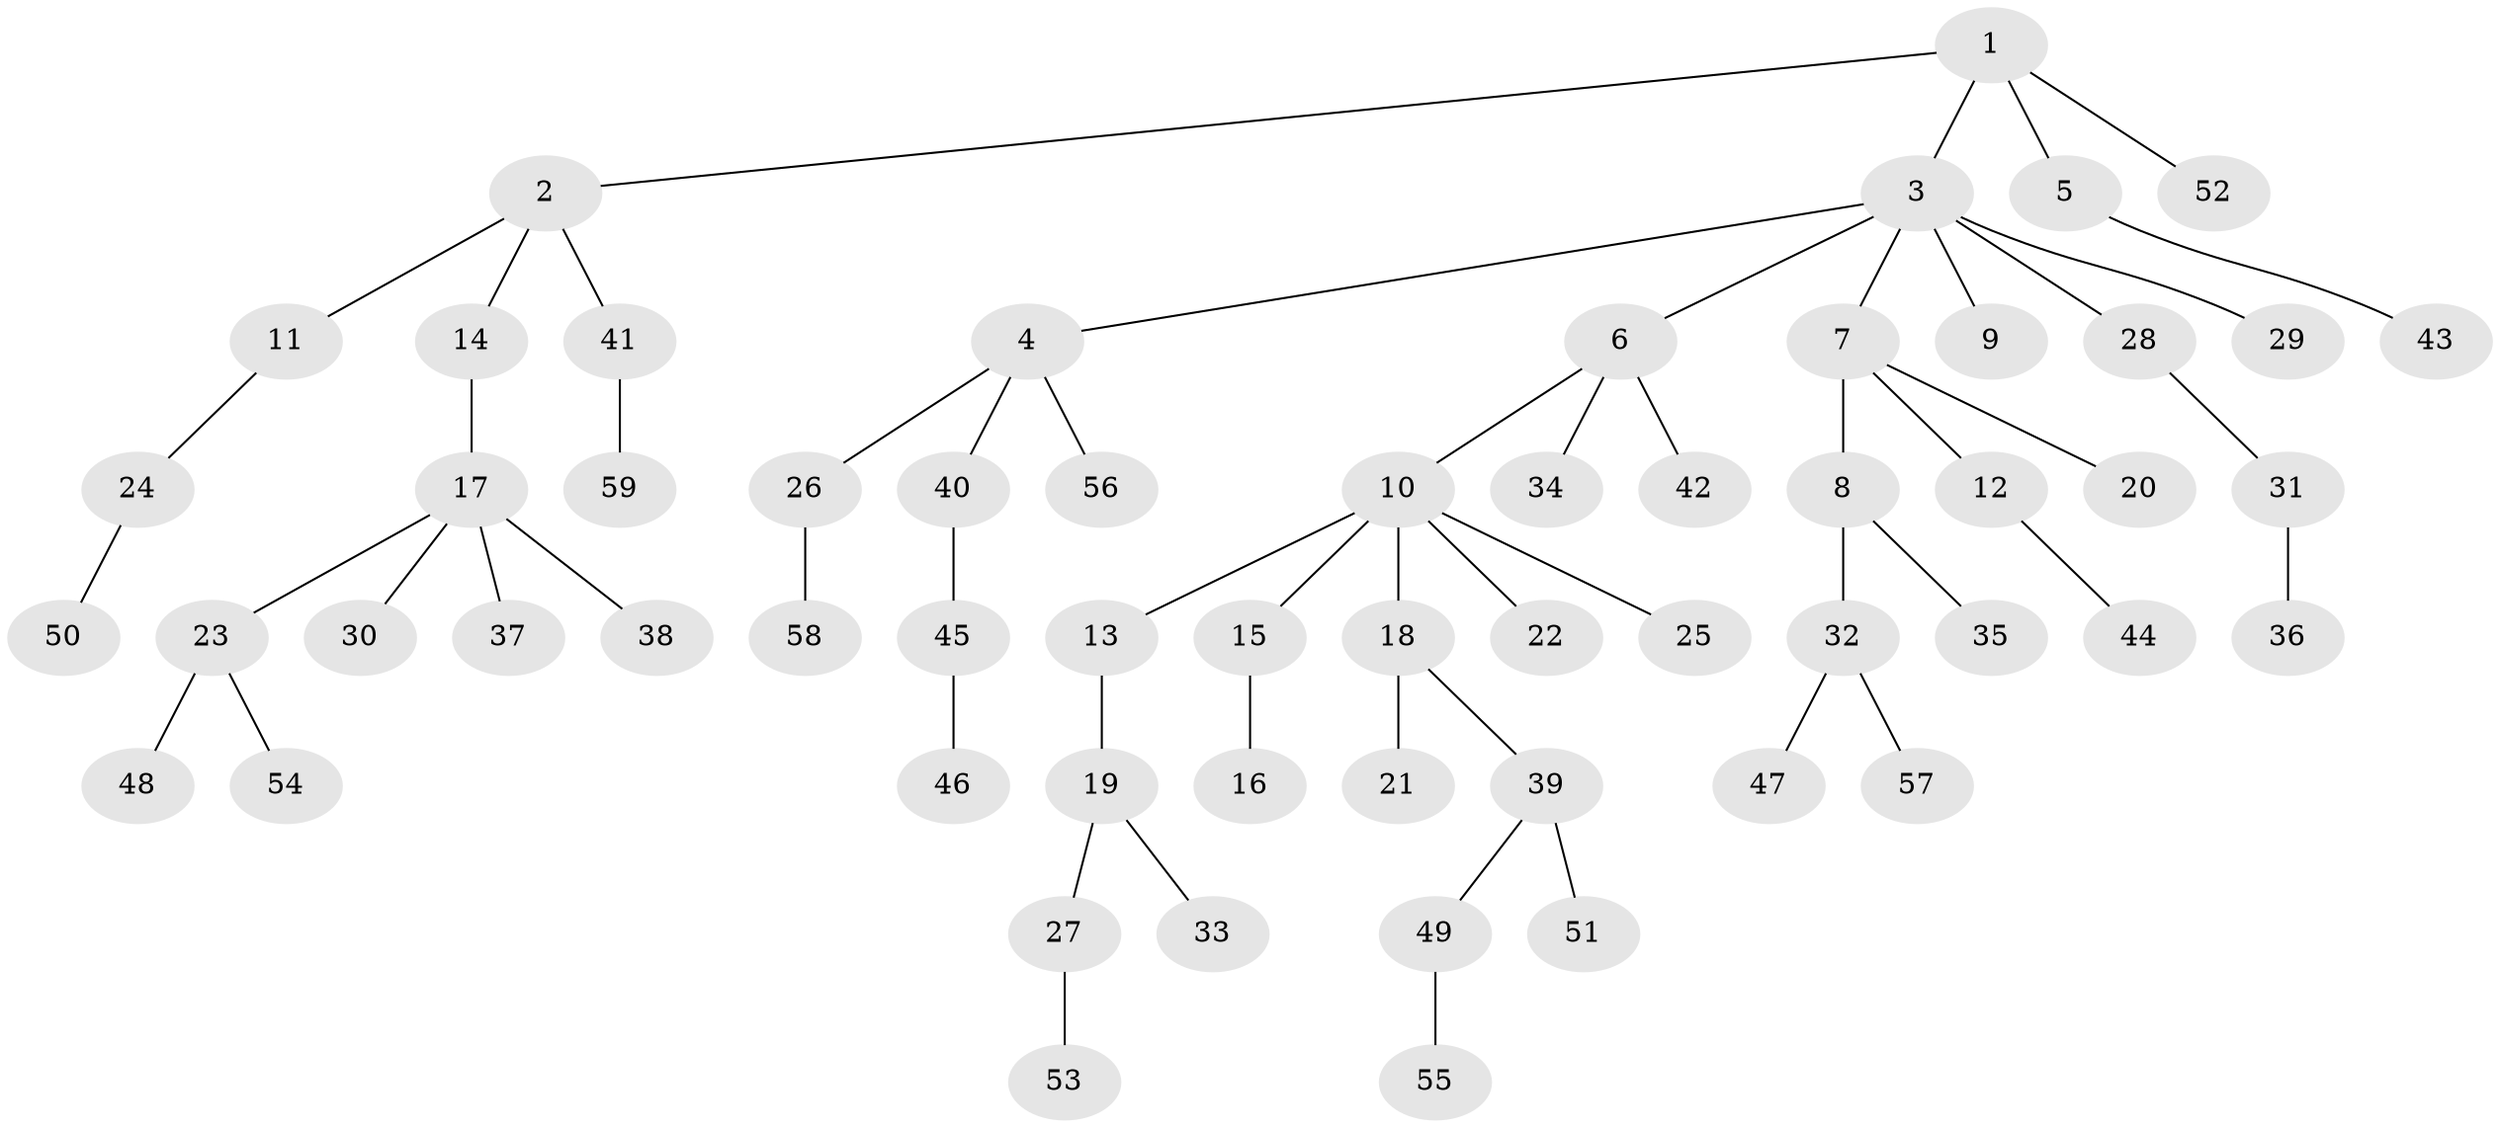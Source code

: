 // Generated by graph-tools (version 1.1) at 2025/15/03/09/25 04:15:36]
// undirected, 59 vertices, 58 edges
graph export_dot {
graph [start="1"]
  node [color=gray90,style=filled];
  1;
  2;
  3;
  4;
  5;
  6;
  7;
  8;
  9;
  10;
  11;
  12;
  13;
  14;
  15;
  16;
  17;
  18;
  19;
  20;
  21;
  22;
  23;
  24;
  25;
  26;
  27;
  28;
  29;
  30;
  31;
  32;
  33;
  34;
  35;
  36;
  37;
  38;
  39;
  40;
  41;
  42;
  43;
  44;
  45;
  46;
  47;
  48;
  49;
  50;
  51;
  52;
  53;
  54;
  55;
  56;
  57;
  58;
  59;
  1 -- 2;
  1 -- 3;
  1 -- 5;
  1 -- 52;
  2 -- 11;
  2 -- 14;
  2 -- 41;
  3 -- 4;
  3 -- 6;
  3 -- 7;
  3 -- 9;
  3 -- 28;
  3 -- 29;
  4 -- 26;
  4 -- 40;
  4 -- 56;
  5 -- 43;
  6 -- 10;
  6 -- 34;
  6 -- 42;
  7 -- 8;
  7 -- 12;
  7 -- 20;
  8 -- 32;
  8 -- 35;
  10 -- 13;
  10 -- 15;
  10 -- 18;
  10 -- 22;
  10 -- 25;
  11 -- 24;
  12 -- 44;
  13 -- 19;
  14 -- 17;
  15 -- 16;
  17 -- 23;
  17 -- 30;
  17 -- 37;
  17 -- 38;
  18 -- 21;
  18 -- 39;
  19 -- 27;
  19 -- 33;
  23 -- 48;
  23 -- 54;
  24 -- 50;
  26 -- 58;
  27 -- 53;
  28 -- 31;
  31 -- 36;
  32 -- 47;
  32 -- 57;
  39 -- 49;
  39 -- 51;
  40 -- 45;
  41 -- 59;
  45 -- 46;
  49 -- 55;
}
